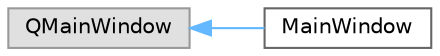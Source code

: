 digraph "Graphical Class Hierarchy"
{
 // LATEX_PDF_SIZE
  bgcolor="transparent";
  edge [fontname=Helvetica,fontsize=10,labelfontname=Helvetica,labelfontsize=10];
  node [fontname=Helvetica,fontsize=10,shape=box,height=0.2,width=0.4];
  rankdir="LR";
  Node0 [id="Node000000",label="QMainWindow",height=0.2,width=0.4,color="grey60", fillcolor="#E0E0E0", style="filled",tooltip=" "];
  Node0 -> Node1 [id="edge64_Node000000_Node000001",dir="back",color="steelblue1",style="solid",tooltip=" "];
  Node1 [id="Node000001",label="MainWindow",height=0.2,width=0.4,color="grey40", fillcolor="white", style="filled",URL="$d6/d1a/classMainWindow.html",tooltip=" "];
}
